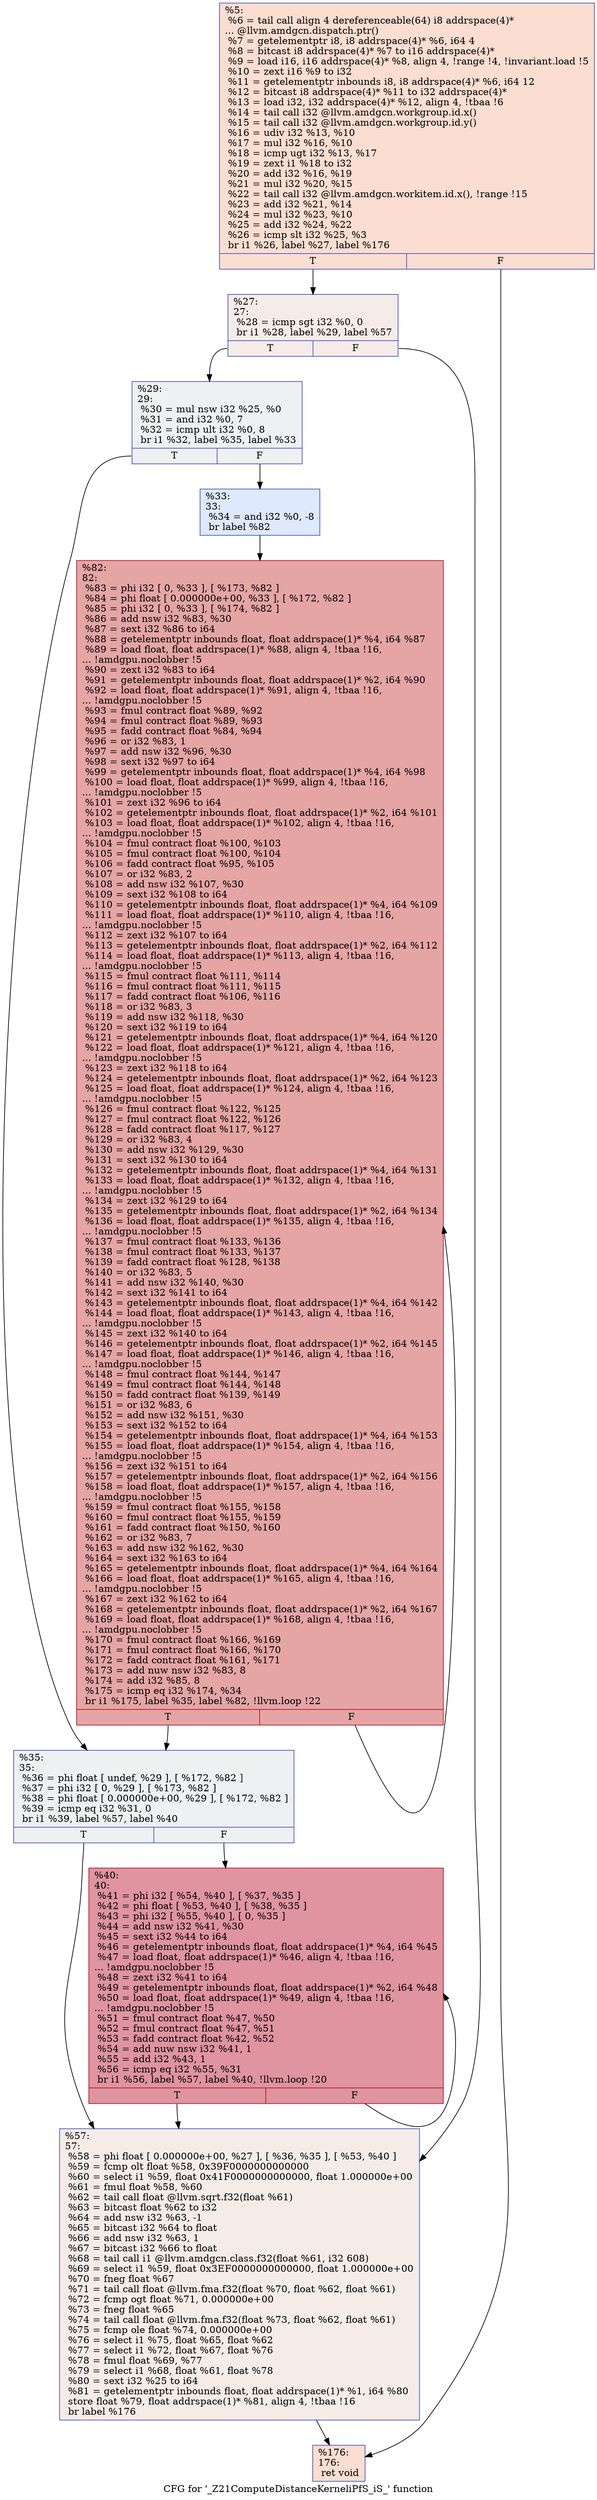 digraph "CFG for '_Z21ComputeDistanceKerneliPfS_iS_' function" {
	label="CFG for '_Z21ComputeDistanceKerneliPfS_iS_' function";

	Node0x5cc92d0 [shape=record,color="#3d50c3ff", style=filled, fillcolor="#f7b39670",label="{%5:\l  %6 = tail call align 4 dereferenceable(64) i8 addrspace(4)*\l... @llvm.amdgcn.dispatch.ptr()\l  %7 = getelementptr i8, i8 addrspace(4)* %6, i64 4\l  %8 = bitcast i8 addrspace(4)* %7 to i16 addrspace(4)*\l  %9 = load i16, i16 addrspace(4)* %8, align 4, !range !4, !invariant.load !5\l  %10 = zext i16 %9 to i32\l  %11 = getelementptr inbounds i8, i8 addrspace(4)* %6, i64 12\l  %12 = bitcast i8 addrspace(4)* %11 to i32 addrspace(4)*\l  %13 = load i32, i32 addrspace(4)* %12, align 4, !tbaa !6\l  %14 = tail call i32 @llvm.amdgcn.workgroup.id.x()\l  %15 = tail call i32 @llvm.amdgcn.workgroup.id.y()\l  %16 = udiv i32 %13, %10\l  %17 = mul i32 %16, %10\l  %18 = icmp ugt i32 %13, %17\l  %19 = zext i1 %18 to i32\l  %20 = add i32 %16, %19\l  %21 = mul i32 %20, %15\l  %22 = tail call i32 @llvm.amdgcn.workitem.id.x(), !range !15\l  %23 = add i32 %21, %14\l  %24 = mul i32 %23, %10\l  %25 = add i32 %24, %22\l  %26 = icmp slt i32 %25, %3\l  br i1 %26, label %27, label %176\l|{<s0>T|<s1>F}}"];
	Node0x5cc92d0:s0 -> Node0x5ccbb20;
	Node0x5cc92d0:s1 -> Node0x5ccbbb0;
	Node0x5ccbb20 [shape=record,color="#3d50c3ff", style=filled, fillcolor="#ead5c970",label="{%27:\l27:                                               \l  %28 = icmp sgt i32 %0, 0\l  br i1 %28, label %29, label %57\l|{<s0>T|<s1>F}}"];
	Node0x5ccbb20:s0 -> Node0x5ccbd80;
	Node0x5ccbb20:s1 -> Node0x5ccbdd0;
	Node0x5ccbd80 [shape=record,color="#3d50c3ff", style=filled, fillcolor="#d9dce170",label="{%29:\l29:                                               \l  %30 = mul nsw i32 %25, %0\l  %31 = and i32 %0, 7\l  %32 = icmp ult i32 %0, 8\l  br i1 %32, label %35, label %33\l|{<s0>T|<s1>F}}"];
	Node0x5ccbd80:s0 -> Node0x5ccb200;
	Node0x5ccbd80:s1 -> Node0x5ccb250;
	Node0x5ccb250 [shape=record,color="#3d50c3ff", style=filled, fillcolor="#b5cdfa70",label="{%33:\l33:                                               \l  %34 = and i32 %0, -8\l  br label %82\l}"];
	Node0x5ccb250 -> Node0x5ccc470;
	Node0x5ccb200 [shape=record,color="#3d50c3ff", style=filled, fillcolor="#d9dce170",label="{%35:\l35:                                               \l  %36 = phi float [ undef, %29 ], [ %172, %82 ]\l  %37 = phi i32 [ 0, %29 ], [ %173, %82 ]\l  %38 = phi float [ 0.000000e+00, %29 ], [ %172, %82 ]\l  %39 = icmp eq i32 %31, 0\l  br i1 %39, label %57, label %40\l|{<s0>T|<s1>F}}"];
	Node0x5ccb200:s0 -> Node0x5ccbdd0;
	Node0x5ccb200:s1 -> Node0x5ccd6e0;
	Node0x5ccd6e0 [shape=record,color="#b70d28ff", style=filled, fillcolor="#b70d2870",label="{%40:\l40:                                               \l  %41 = phi i32 [ %54, %40 ], [ %37, %35 ]\l  %42 = phi float [ %53, %40 ], [ %38, %35 ]\l  %43 = phi i32 [ %55, %40 ], [ 0, %35 ]\l  %44 = add nsw i32 %41, %30\l  %45 = sext i32 %44 to i64\l  %46 = getelementptr inbounds float, float addrspace(1)* %4, i64 %45\l  %47 = load float, float addrspace(1)* %46, align 4, !tbaa !16,\l... !amdgpu.noclobber !5\l  %48 = zext i32 %41 to i64\l  %49 = getelementptr inbounds float, float addrspace(1)* %2, i64 %48\l  %50 = load float, float addrspace(1)* %49, align 4, !tbaa !16,\l... !amdgpu.noclobber !5\l  %51 = fmul contract float %47, %50\l  %52 = fmul contract float %47, %51\l  %53 = fadd contract float %42, %52\l  %54 = add nuw nsw i32 %41, 1\l  %55 = add i32 %43, 1\l  %56 = icmp eq i32 %55, %31\l  br i1 %56, label %57, label %40, !llvm.loop !20\l|{<s0>T|<s1>F}}"];
	Node0x5ccd6e0:s0 -> Node0x5ccbdd0;
	Node0x5ccd6e0:s1 -> Node0x5ccd6e0;
	Node0x5ccbdd0 [shape=record,color="#3d50c3ff", style=filled, fillcolor="#ead5c970",label="{%57:\l57:                                               \l  %58 = phi float [ 0.000000e+00, %27 ], [ %36, %35 ], [ %53, %40 ]\l  %59 = fcmp olt float %58, 0x39F0000000000000\l  %60 = select i1 %59, float 0x41F0000000000000, float 1.000000e+00\l  %61 = fmul float %58, %60\l  %62 = tail call float @llvm.sqrt.f32(float %61)\l  %63 = bitcast float %62 to i32\l  %64 = add nsw i32 %63, -1\l  %65 = bitcast i32 %64 to float\l  %66 = add nsw i32 %63, 1\l  %67 = bitcast i32 %66 to float\l  %68 = tail call i1 @llvm.amdgcn.class.f32(float %61, i32 608)\l  %69 = select i1 %59, float 0x3EF0000000000000, float 1.000000e+00\l  %70 = fneg float %67\l  %71 = tail call float @llvm.fma.f32(float %70, float %62, float %61)\l  %72 = fcmp ogt float %71, 0.000000e+00\l  %73 = fneg float %65\l  %74 = tail call float @llvm.fma.f32(float %73, float %62, float %61)\l  %75 = fcmp ole float %74, 0.000000e+00\l  %76 = select i1 %75, float %65, float %62\l  %77 = select i1 %72, float %67, float %76\l  %78 = fmul float %69, %77\l  %79 = select i1 %68, float %61, float %78\l  %80 = sext i32 %25 to i64\l  %81 = getelementptr inbounds float, float addrspace(1)* %1, i64 %80\l  store float %79, float addrspace(1)* %81, align 4, !tbaa !16\l  br label %176\l}"];
	Node0x5ccbdd0 -> Node0x5ccbbb0;
	Node0x5ccc470 [shape=record,color="#b70d28ff", style=filled, fillcolor="#c5333470",label="{%82:\l82:                                               \l  %83 = phi i32 [ 0, %33 ], [ %173, %82 ]\l  %84 = phi float [ 0.000000e+00, %33 ], [ %172, %82 ]\l  %85 = phi i32 [ 0, %33 ], [ %174, %82 ]\l  %86 = add nsw i32 %83, %30\l  %87 = sext i32 %86 to i64\l  %88 = getelementptr inbounds float, float addrspace(1)* %4, i64 %87\l  %89 = load float, float addrspace(1)* %88, align 4, !tbaa !16,\l... !amdgpu.noclobber !5\l  %90 = zext i32 %83 to i64\l  %91 = getelementptr inbounds float, float addrspace(1)* %2, i64 %90\l  %92 = load float, float addrspace(1)* %91, align 4, !tbaa !16,\l... !amdgpu.noclobber !5\l  %93 = fmul contract float %89, %92\l  %94 = fmul contract float %89, %93\l  %95 = fadd contract float %84, %94\l  %96 = or i32 %83, 1\l  %97 = add nsw i32 %96, %30\l  %98 = sext i32 %97 to i64\l  %99 = getelementptr inbounds float, float addrspace(1)* %4, i64 %98\l  %100 = load float, float addrspace(1)* %99, align 4, !tbaa !16,\l... !amdgpu.noclobber !5\l  %101 = zext i32 %96 to i64\l  %102 = getelementptr inbounds float, float addrspace(1)* %2, i64 %101\l  %103 = load float, float addrspace(1)* %102, align 4, !tbaa !16,\l... !amdgpu.noclobber !5\l  %104 = fmul contract float %100, %103\l  %105 = fmul contract float %100, %104\l  %106 = fadd contract float %95, %105\l  %107 = or i32 %83, 2\l  %108 = add nsw i32 %107, %30\l  %109 = sext i32 %108 to i64\l  %110 = getelementptr inbounds float, float addrspace(1)* %4, i64 %109\l  %111 = load float, float addrspace(1)* %110, align 4, !tbaa !16,\l... !amdgpu.noclobber !5\l  %112 = zext i32 %107 to i64\l  %113 = getelementptr inbounds float, float addrspace(1)* %2, i64 %112\l  %114 = load float, float addrspace(1)* %113, align 4, !tbaa !16,\l... !amdgpu.noclobber !5\l  %115 = fmul contract float %111, %114\l  %116 = fmul contract float %111, %115\l  %117 = fadd contract float %106, %116\l  %118 = or i32 %83, 3\l  %119 = add nsw i32 %118, %30\l  %120 = sext i32 %119 to i64\l  %121 = getelementptr inbounds float, float addrspace(1)* %4, i64 %120\l  %122 = load float, float addrspace(1)* %121, align 4, !tbaa !16,\l... !amdgpu.noclobber !5\l  %123 = zext i32 %118 to i64\l  %124 = getelementptr inbounds float, float addrspace(1)* %2, i64 %123\l  %125 = load float, float addrspace(1)* %124, align 4, !tbaa !16,\l... !amdgpu.noclobber !5\l  %126 = fmul contract float %122, %125\l  %127 = fmul contract float %122, %126\l  %128 = fadd contract float %117, %127\l  %129 = or i32 %83, 4\l  %130 = add nsw i32 %129, %30\l  %131 = sext i32 %130 to i64\l  %132 = getelementptr inbounds float, float addrspace(1)* %4, i64 %131\l  %133 = load float, float addrspace(1)* %132, align 4, !tbaa !16,\l... !amdgpu.noclobber !5\l  %134 = zext i32 %129 to i64\l  %135 = getelementptr inbounds float, float addrspace(1)* %2, i64 %134\l  %136 = load float, float addrspace(1)* %135, align 4, !tbaa !16,\l... !amdgpu.noclobber !5\l  %137 = fmul contract float %133, %136\l  %138 = fmul contract float %133, %137\l  %139 = fadd contract float %128, %138\l  %140 = or i32 %83, 5\l  %141 = add nsw i32 %140, %30\l  %142 = sext i32 %141 to i64\l  %143 = getelementptr inbounds float, float addrspace(1)* %4, i64 %142\l  %144 = load float, float addrspace(1)* %143, align 4, !tbaa !16,\l... !amdgpu.noclobber !5\l  %145 = zext i32 %140 to i64\l  %146 = getelementptr inbounds float, float addrspace(1)* %2, i64 %145\l  %147 = load float, float addrspace(1)* %146, align 4, !tbaa !16,\l... !amdgpu.noclobber !5\l  %148 = fmul contract float %144, %147\l  %149 = fmul contract float %144, %148\l  %150 = fadd contract float %139, %149\l  %151 = or i32 %83, 6\l  %152 = add nsw i32 %151, %30\l  %153 = sext i32 %152 to i64\l  %154 = getelementptr inbounds float, float addrspace(1)* %4, i64 %153\l  %155 = load float, float addrspace(1)* %154, align 4, !tbaa !16,\l... !amdgpu.noclobber !5\l  %156 = zext i32 %151 to i64\l  %157 = getelementptr inbounds float, float addrspace(1)* %2, i64 %156\l  %158 = load float, float addrspace(1)* %157, align 4, !tbaa !16,\l... !amdgpu.noclobber !5\l  %159 = fmul contract float %155, %158\l  %160 = fmul contract float %155, %159\l  %161 = fadd contract float %150, %160\l  %162 = or i32 %83, 7\l  %163 = add nsw i32 %162, %30\l  %164 = sext i32 %163 to i64\l  %165 = getelementptr inbounds float, float addrspace(1)* %4, i64 %164\l  %166 = load float, float addrspace(1)* %165, align 4, !tbaa !16,\l... !amdgpu.noclobber !5\l  %167 = zext i32 %162 to i64\l  %168 = getelementptr inbounds float, float addrspace(1)* %2, i64 %167\l  %169 = load float, float addrspace(1)* %168, align 4, !tbaa !16,\l... !amdgpu.noclobber !5\l  %170 = fmul contract float %166, %169\l  %171 = fmul contract float %166, %170\l  %172 = fadd contract float %161, %171\l  %173 = add nuw nsw i32 %83, 8\l  %174 = add i32 %85, 8\l  %175 = icmp eq i32 %174, %34\l  br i1 %175, label %35, label %82, !llvm.loop !22\l|{<s0>T|<s1>F}}"];
	Node0x5ccc470:s0 -> Node0x5ccb200;
	Node0x5ccc470:s1 -> Node0x5ccc470;
	Node0x5ccbbb0 [shape=record,color="#3d50c3ff", style=filled, fillcolor="#f7b39670",label="{%176:\l176:                                              \l  ret void\l}"];
}
